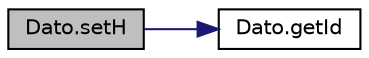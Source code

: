 digraph "Dato.setH"
{
 // LATEX_PDF_SIZE
  edge [fontname="Helvetica",fontsize="10",labelfontname="Helvetica",labelfontsize="10"];
  node [fontname="Helvetica",fontsize="10",shape=record];
  rankdir="LR";
  Node1 [label="Dato.setH",height=0.2,width=0.4,color="black", fillcolor="grey75", style="filled", fontcolor="black",tooltip="Calcula el valor de H correspondiente hasta un nodo indicado."];
  Node1 -> Node2 [color="midnightblue",fontsize="10",style="solid",fontname="Helvetica"];
  Node2 [label="Dato.getId",height=0.2,width=0.4,color="black", fillcolor="white", style="filled",URL="$class_dato.html#a5b50e1c87bccc654074c49f07801ef87",tooltip=" "];
}
